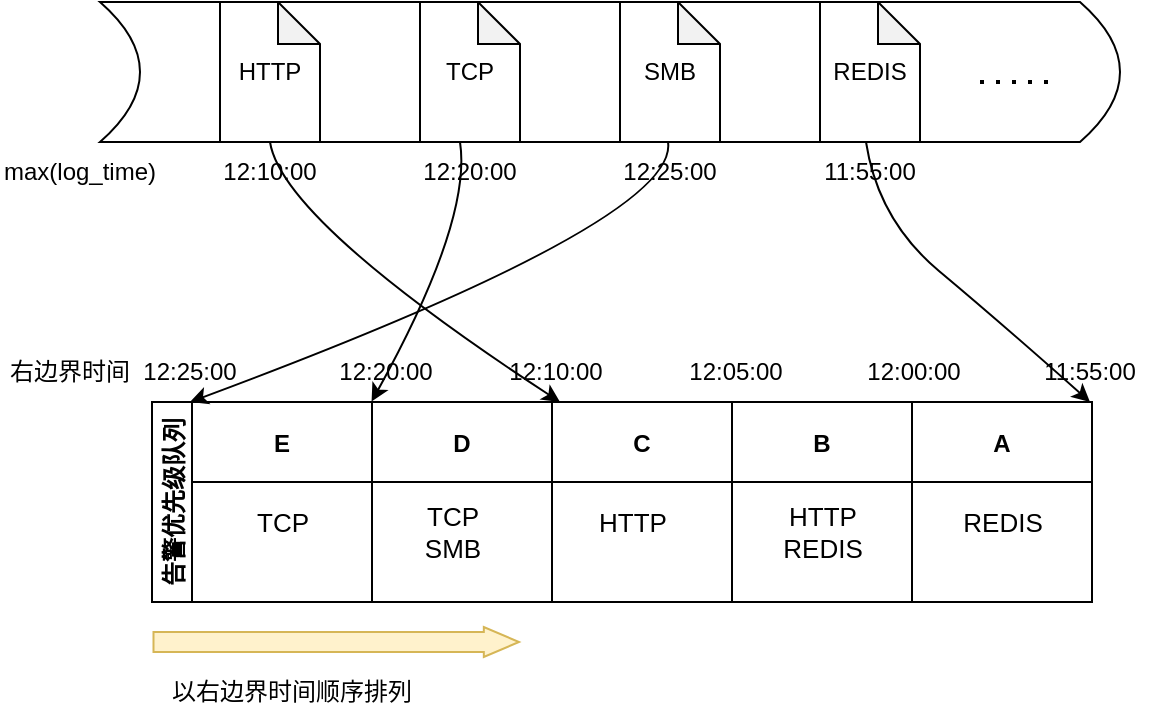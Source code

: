 <mxfile version="15.9.6" type="github">
  <diagram id="Qu7LqszREAFXGTnwWv3M" name="Page-1">
    <mxGraphModel dx="1422" dy="738" grid="1" gridSize="10" guides="1" tooltips="1" connect="1" arrows="1" fold="1" page="1" pageScale="1" pageWidth="827" pageHeight="1169" math="0" shadow="0">
      <root>
        <mxCell id="0" />
        <mxCell id="1" parent="0" />
        <mxCell id="xQXg4SYV8JEtoPOsj5-T-1" value="" style="shape=dataStorage;whiteSpace=wrap;html=1;fixedSize=1;direction=west;" parent="1" vertex="1">
          <mxGeometry x="110" y="160" width="510" height="70" as="geometry" />
        </mxCell>
        <mxCell id="xQXg4SYV8JEtoPOsj5-T-2" value="HTTP" style="shape=note;whiteSpace=wrap;html=1;backgroundOutline=1;darkOpacity=0.05;size=21;" parent="1" vertex="1">
          <mxGeometry x="170" y="160" width="50" height="70" as="geometry" />
        </mxCell>
        <mxCell id="xQXg4SYV8JEtoPOsj5-T-3" value="TCP" style="shape=note;whiteSpace=wrap;html=1;backgroundOutline=1;darkOpacity=0.05;size=21;" parent="1" vertex="1">
          <mxGeometry x="270" y="160" width="50" height="70" as="geometry" />
        </mxCell>
        <mxCell id="xQXg4SYV8JEtoPOsj5-T-4" value="SMB" style="shape=note;whiteSpace=wrap;html=1;backgroundOutline=1;darkOpacity=0.05;size=21;" parent="1" vertex="1">
          <mxGeometry x="370" y="160" width="50" height="70" as="geometry" />
        </mxCell>
        <mxCell id="xQXg4SYV8JEtoPOsj5-T-5" value="REDIS" style="shape=note;whiteSpace=wrap;html=1;backgroundOutline=1;darkOpacity=0.05;size=21;" parent="1" vertex="1">
          <mxGeometry x="470" y="160" width="50" height="70" as="geometry" />
        </mxCell>
        <mxCell id="xQXg4SYV8JEtoPOsj5-T-7" value="" style="endArrow=none;dashed=1;html=1;dashPattern=1 3;strokeWidth=2;rounded=0;" parent="1" edge="1">
          <mxGeometry width="50" height="50" relative="1" as="geometry">
            <mxPoint x="550" y="200" as="sourcePoint" />
            <mxPoint x="590" y="200" as="targetPoint" />
          </mxGeometry>
        </mxCell>
        <mxCell id="xQXg4SYV8JEtoPOsj5-T-8" value="max(log_time)" style="text;html=1;strokeColor=none;fillColor=none;align=center;verticalAlign=middle;whiteSpace=wrap;rounded=0;" parent="1" vertex="1">
          <mxGeometry x="70" y="230" width="60" height="30" as="geometry" />
        </mxCell>
        <mxCell id="xQXg4SYV8JEtoPOsj5-T-10" value="12:10:00" style="text;html=1;strokeColor=none;fillColor=none;align=center;verticalAlign=middle;whiteSpace=wrap;rounded=0;" parent="1" vertex="1">
          <mxGeometry x="165" y="230" width="60" height="30" as="geometry" />
        </mxCell>
        <mxCell id="xQXg4SYV8JEtoPOsj5-T-11" value="12:20:00" style="text;html=1;strokeColor=none;fillColor=none;align=center;verticalAlign=middle;whiteSpace=wrap;rounded=0;" parent="1" vertex="1">
          <mxGeometry x="265" y="230" width="60" height="30" as="geometry" />
        </mxCell>
        <mxCell id="xQXg4SYV8JEtoPOsj5-T-12" value="12:25:00" style="text;html=1;strokeColor=none;fillColor=none;align=center;verticalAlign=middle;whiteSpace=wrap;rounded=0;" parent="1" vertex="1">
          <mxGeometry x="365" y="230" width="60" height="30" as="geometry" />
        </mxCell>
        <mxCell id="xQXg4SYV8JEtoPOsj5-T-13" value="11:55:00" style="text;html=1;strokeColor=none;fillColor=none;align=center;verticalAlign=middle;whiteSpace=wrap;rounded=0;" parent="1" vertex="1">
          <mxGeometry x="465" y="230" width="60" height="30" as="geometry" />
        </mxCell>
        <mxCell id="xQXg4SYV8JEtoPOsj5-T-35" value="" style="shape=flexArrow;endArrow=classic;html=1;rounded=0;endWidth=4;endSize=5.53;fillColor=#fff2cc;strokeColor=#d6b656;" parent="1" edge="1">
          <mxGeometry width="50" height="50" relative="1" as="geometry">
            <mxPoint x="136.25" y="480" as="sourcePoint" />
            <mxPoint x="320" y="480" as="targetPoint" />
          </mxGeometry>
        </mxCell>
        <mxCell id="xQXg4SYV8JEtoPOsj5-T-36" value="以右边界时间顺序排列" style="text;html=1;strokeColor=none;fillColor=none;align=center;verticalAlign=middle;whiteSpace=wrap;rounded=0;" parent="1" vertex="1">
          <mxGeometry x="136" y="490" width="140" height="30" as="geometry" />
        </mxCell>
        <mxCell id="xQXg4SYV8JEtoPOsj5-T-38" value="告警优先级队列" style="swimlane;childLayout=stackLayout;resizeParent=1;resizeParentMax=0;startSize=20;horizontal=0;horizontalStack=1;" parent="1" vertex="1">
          <mxGeometry x="136" y="360" width="290" height="100" as="geometry" />
        </mxCell>
        <mxCell id="xQXg4SYV8JEtoPOsj5-T-39" value="E" style="swimlane;startSize=40;" parent="xQXg4SYV8JEtoPOsj5-T-38" vertex="1">
          <mxGeometry x="20" width="90" height="100" as="geometry" />
        </mxCell>
        <mxCell id="xQXg4SYV8JEtoPOsj5-T-46" value="TCP" style="text;html=1;align=center;verticalAlign=middle;resizable=0;points=[];autosize=1;strokeColor=none;fillColor=none;fontSize=13;spacing=2;" parent="xQXg4SYV8JEtoPOsj5-T-39" vertex="1">
          <mxGeometry x="20" y="45" width="50" height="30" as="geometry" />
        </mxCell>
        <mxCell id="xQXg4SYV8JEtoPOsj5-T-40" value="D" style="swimlane;startSize=40;" parent="xQXg4SYV8JEtoPOsj5-T-38" vertex="1">
          <mxGeometry x="110" width="90" height="100" as="geometry" />
        </mxCell>
        <mxCell id="xQXg4SYV8JEtoPOsj5-T-47" value="TCP&lt;br&gt;SMB" style="text;html=1;align=center;verticalAlign=middle;resizable=0;points=[];autosize=1;strokeColor=none;fillColor=none;fontSize=13;" parent="xQXg4SYV8JEtoPOsj5-T-40" vertex="1">
          <mxGeometry x="20" y="45" width="40" height="40" as="geometry" />
        </mxCell>
        <mxCell id="xQXg4SYV8JEtoPOsj5-T-41" value="C" style="swimlane;startSize=40;" parent="xQXg4SYV8JEtoPOsj5-T-38" vertex="1">
          <mxGeometry x="200" width="90" height="100" as="geometry" />
        </mxCell>
        <mxCell id="xQXg4SYV8JEtoPOsj5-T-49" value="HTTP" style="text;html=1;align=center;verticalAlign=middle;resizable=0;points=[];autosize=1;strokeColor=none;fillColor=none;fontSize=13;" parent="xQXg4SYV8JEtoPOsj5-T-41" vertex="1">
          <mxGeometry x="15" y="50" width="50" height="20" as="geometry" />
        </mxCell>
        <mxCell id="xQXg4SYV8JEtoPOsj5-T-44" value="B" style="swimlane;startSize=40;" parent="1" vertex="1">
          <mxGeometry x="426" y="360" width="90" height="100" as="geometry" />
        </mxCell>
        <mxCell id="xQXg4SYV8JEtoPOsj5-T-50" value="HTTP&lt;br&gt;REDIS" style="text;html=1;align=center;verticalAlign=middle;resizable=0;points=[];autosize=1;strokeColor=none;fillColor=none;fontSize=13;" parent="xQXg4SYV8JEtoPOsj5-T-44" vertex="1">
          <mxGeometry x="15" y="45" width="60" height="40" as="geometry" />
        </mxCell>
        <mxCell id="xQXg4SYV8JEtoPOsj5-T-45" value="A" style="swimlane;startSize=40;" parent="1" vertex="1">
          <mxGeometry x="516" y="360" width="90" height="100" as="geometry" />
        </mxCell>
        <mxCell id="xQXg4SYV8JEtoPOsj5-T-51" value="REDIS" style="text;html=1;align=center;verticalAlign=middle;resizable=0;points=[];autosize=1;strokeColor=none;fillColor=none;fontSize=13;" parent="xQXg4SYV8JEtoPOsj5-T-45" vertex="1">
          <mxGeometry x="15" y="50" width="60" height="20" as="geometry" />
        </mxCell>
        <mxCell id="xQXg4SYV8JEtoPOsj5-T-52" value="右边界时间" style="text;html=1;strokeColor=none;fillColor=none;align=center;verticalAlign=middle;whiteSpace=wrap;rounded=0;" parent="1" vertex="1">
          <mxGeometry x="60" y="330" width="70" height="30" as="geometry" />
        </mxCell>
        <mxCell id="xQXg4SYV8JEtoPOsj5-T-54" value="12:25:00" style="text;html=1;strokeColor=none;fillColor=none;align=center;verticalAlign=middle;whiteSpace=wrap;rounded=0;" parent="1" vertex="1">
          <mxGeometry x="120" y="330" width="70" height="30" as="geometry" />
        </mxCell>
        <mxCell id="xQXg4SYV8JEtoPOsj5-T-55" value="12:20:00" style="text;html=1;strokeColor=none;fillColor=none;align=center;verticalAlign=middle;whiteSpace=wrap;rounded=0;" parent="1" vertex="1">
          <mxGeometry x="218" y="330" width="70" height="30" as="geometry" />
        </mxCell>
        <mxCell id="xQXg4SYV8JEtoPOsj5-T-56" value="12:10:00" style="text;html=1;strokeColor=none;fillColor=none;align=center;verticalAlign=middle;whiteSpace=wrap;rounded=0;" parent="1" vertex="1">
          <mxGeometry x="303" y="330" width="70" height="30" as="geometry" />
        </mxCell>
        <mxCell id="xQXg4SYV8JEtoPOsj5-T-59" value="12:05:00" style="text;html=1;strokeColor=none;fillColor=none;align=center;verticalAlign=middle;whiteSpace=wrap;rounded=0;" parent="1" vertex="1">
          <mxGeometry x="393" y="330" width="70" height="30" as="geometry" />
        </mxCell>
        <mxCell id="xQXg4SYV8JEtoPOsj5-T-60" value="12:00:00" style="text;html=1;strokeColor=none;fillColor=none;align=center;verticalAlign=middle;whiteSpace=wrap;rounded=0;" parent="1" vertex="1">
          <mxGeometry x="482" y="330" width="70" height="30" as="geometry" />
        </mxCell>
        <mxCell id="xQXg4SYV8JEtoPOsj5-T-61" value="11:55:00" style="text;html=1;strokeColor=none;fillColor=none;align=center;verticalAlign=middle;whiteSpace=wrap;rounded=0;" parent="1" vertex="1">
          <mxGeometry x="570" y="330" width="70" height="30" as="geometry" />
        </mxCell>
        <mxCell id="xQXg4SYV8JEtoPOsj5-T-62" value="" style="curved=1;endArrow=classic;html=1;rounded=0;fontSize=13;exitX=0.5;exitY=0;exitDx=0;exitDy=0;" parent="1" source="xQXg4SYV8JEtoPOsj5-T-10" edge="1">
          <mxGeometry width="50" height="50" relative="1" as="geometry">
            <mxPoint x="180" y="300" as="sourcePoint" />
            <mxPoint x="340" y="360" as="targetPoint" />
            <Array as="points">
              <mxPoint x="201" y="269" />
            </Array>
          </mxGeometry>
        </mxCell>
        <mxCell id="xQXg4SYV8JEtoPOsj5-T-63" value="" style="curved=1;endArrow=classic;html=1;rounded=0;fontSize=13;entryX=0.397;entryY=0.993;entryDx=0;entryDy=0;exitX=0.5;exitY=0;exitDx=0;exitDy=0;entryPerimeter=0;" parent="1" target="xQXg4SYV8JEtoPOsj5-T-55" edge="1">
          <mxGeometry width="50" height="50" relative="1" as="geometry">
            <mxPoint x="290" y="230" as="sourcePoint" />
            <mxPoint x="440" y="360" as="targetPoint" />
            <Array as="points">
              <mxPoint x="296" y="269" />
            </Array>
          </mxGeometry>
        </mxCell>
        <mxCell id="xQXg4SYV8JEtoPOsj5-T-64" value="" style="curved=1;endArrow=classic;html=1;rounded=0;fontSize=13;entryX=0.5;entryY=1;entryDx=0;entryDy=0;exitX=0.5;exitY=0;exitDx=0;exitDy=0;" parent="1" target="xQXg4SYV8JEtoPOsj5-T-54" edge="1">
          <mxGeometry width="50" height="50" relative="1" as="geometry">
            <mxPoint x="394" y="230" as="sourcePoint" />
            <mxPoint x="359" y="360" as="targetPoint" />
            <Array as="points">
              <mxPoint x="400" y="269" />
            </Array>
          </mxGeometry>
        </mxCell>
        <mxCell id="xQXg4SYV8JEtoPOsj5-T-65" value="" style="curved=1;endArrow=classic;html=1;rounded=0;fontSize=13;entryX=0.5;entryY=1;entryDx=0;entryDy=0;exitX=0.5;exitY=0;exitDx=0;exitDy=0;" parent="1" target="xQXg4SYV8JEtoPOsj5-T-61" edge="1">
          <mxGeometry width="50" height="50" relative="1" as="geometry">
            <mxPoint x="493" y="230" as="sourcePoint" />
            <mxPoint x="643" y="360" as="targetPoint" />
            <Array as="points">
              <mxPoint x="499" y="269" />
              <mxPoint x="560" y="320" />
            </Array>
          </mxGeometry>
        </mxCell>
      </root>
    </mxGraphModel>
  </diagram>
</mxfile>
